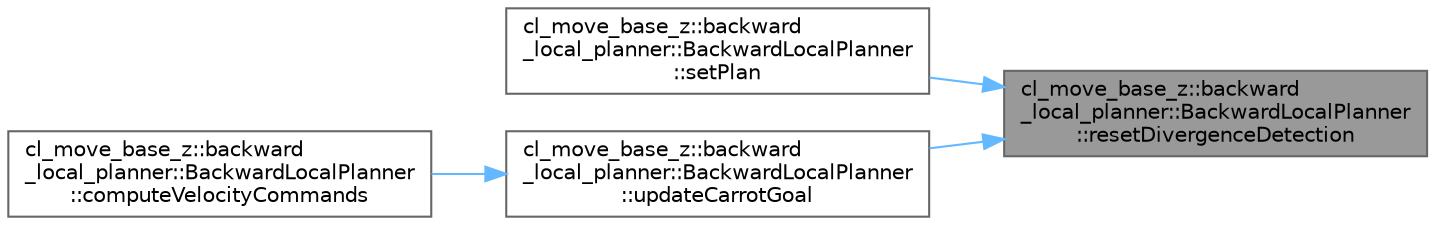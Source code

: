 digraph "cl_move_base_z::backward_local_planner::BackwardLocalPlanner::resetDivergenceDetection"
{
 // LATEX_PDF_SIZE
  bgcolor="transparent";
  edge [fontname=Helvetica,fontsize=10,labelfontname=Helvetica,labelfontsize=10];
  node [fontname=Helvetica,fontsize=10,shape=box,height=0.2,width=0.4];
  rankdir="RL";
  Node1 [label="cl_move_base_z::backward\l_local_planner::BackwardLocalPlanner\l::resetDivergenceDetection",height=0.2,width=0.4,color="gray40", fillcolor="grey60", style="filled", fontcolor="black",tooltip=" "];
  Node1 -> Node2 [dir="back",color="steelblue1",style="solid"];
  Node2 [label="cl_move_base_z::backward\l_local_planner::BackwardLocalPlanner\l::setPlan",height=0.2,width=0.4,color="grey40", fillcolor="white", style="filled",URL="$classcl__move__base__z_1_1backward__local__planner_1_1BackwardLocalPlanner.html#ab11a0eec45f24b5a5a3987a50427eed4",tooltip="Set the plan that the local planner is following."];
  Node1 -> Node3 [dir="back",color="steelblue1",style="solid"];
  Node3 [label="cl_move_base_z::backward\l_local_planner::BackwardLocalPlanner\l::updateCarrotGoal",height=0.2,width=0.4,color="grey40", fillcolor="white", style="filled",URL="$classcl__move__base__z_1_1backward__local__planner_1_1BackwardLocalPlanner.html#a16e79a1b4c0f18879f6f0a8ba67103fd",tooltip=" "];
  Node3 -> Node4 [dir="back",color="steelblue1",style="solid"];
  Node4 [label="cl_move_base_z::backward\l_local_planner::BackwardLocalPlanner\l::computeVelocityCommands",height=0.2,width=0.4,color="grey40", fillcolor="white", style="filled",URL="$classcl__move__base__z_1_1backward__local__planner_1_1BackwardLocalPlanner.html#a25437208766366ca22f967fe72e80988",tooltip="Given the current position, orientation, and velocity of the robot: compute velocity commands to send..."];
}
